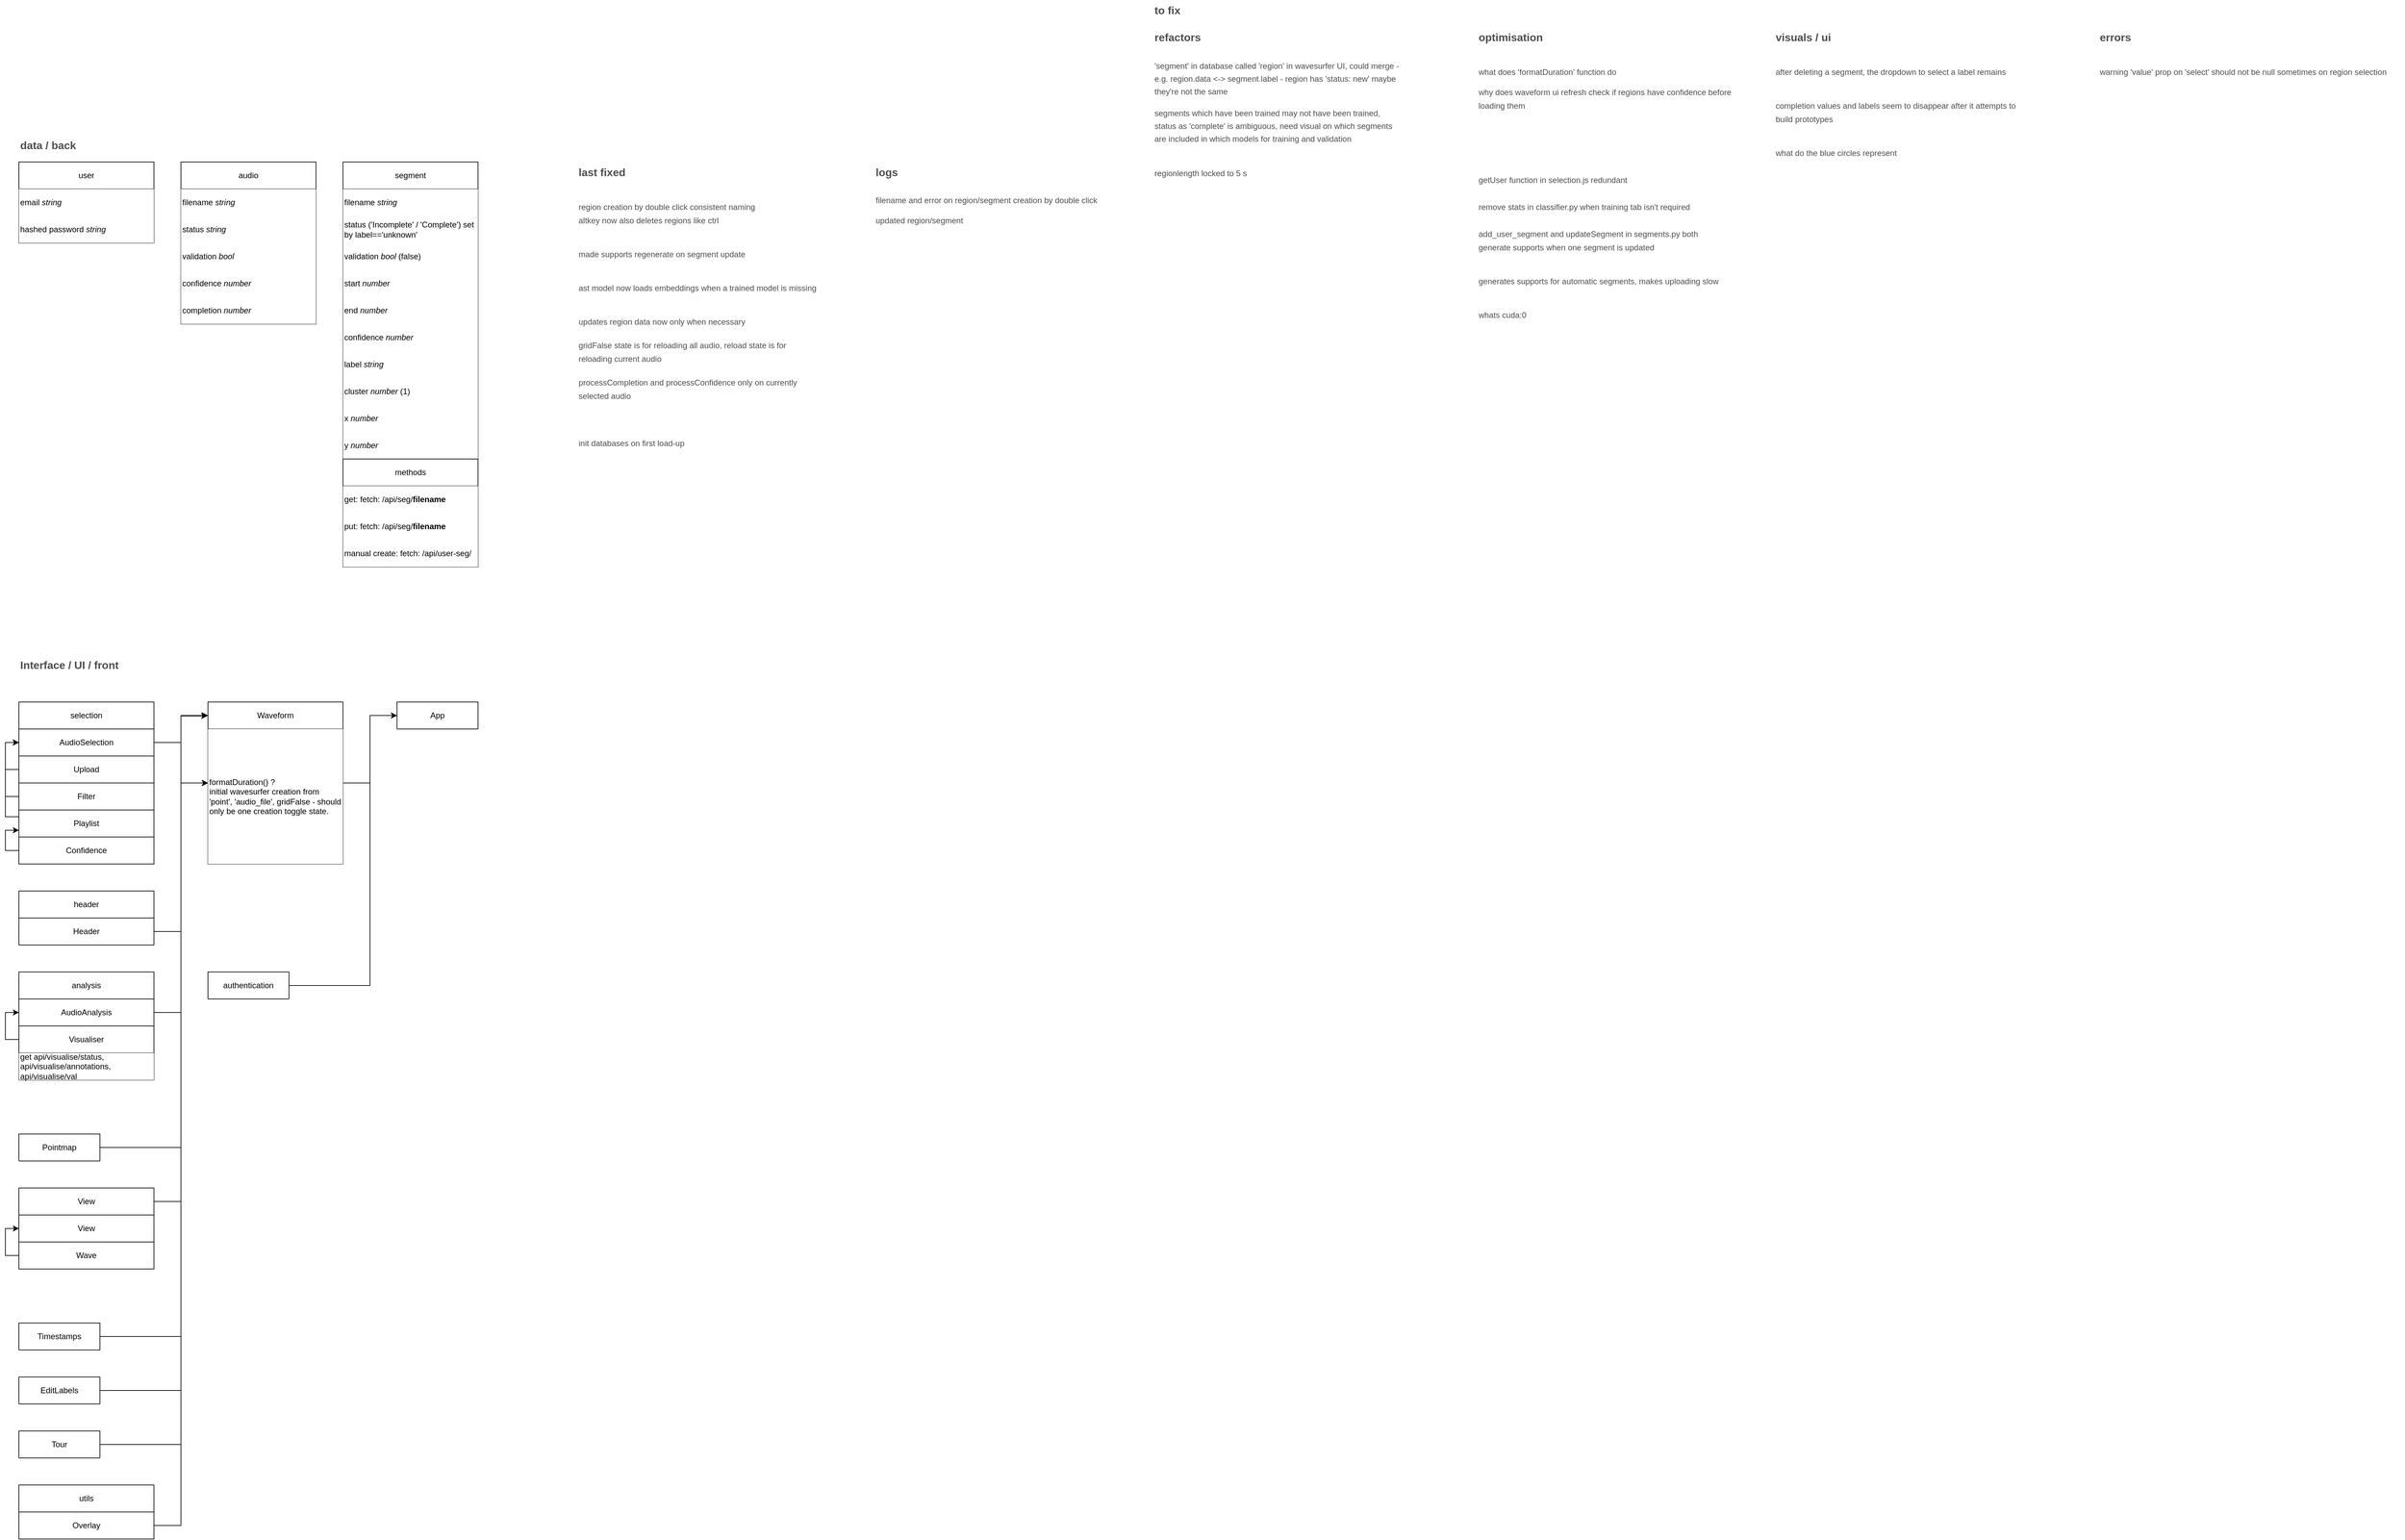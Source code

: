 <mxfile version="21.7.1" type="github">
  <diagram name="Page-1" id="h0mL1t7hVGqQzZSweprh">
    <mxGraphModel dx="2739" dy="1076" grid="1" gridSize="10" guides="1" tooltips="1" connect="1" arrows="1" fold="1" page="1" pageScale="1" pageWidth="827" pageHeight="1169" math="0" shadow="0">
      <root>
        <mxCell id="0" />
        <mxCell id="1" parent="0" />
        <mxCell id="xPHiqMeXsOjvFi-vwVRh-1" value="segment" style="swimlane;fontStyle=0;childLayout=stackLayout;horizontal=1;startSize=40;horizontalStack=0;resizeParent=1;resizeParentMax=0;resizeLast=0;collapsible=1;marginBottom=0;whiteSpace=wrap;html=1;rounded=0;" vertex="1" parent="1">
          <mxGeometry x="480" y="320" width="200" height="600" as="geometry">
            <mxRectangle x="240" y="320" width="120" height="40" as="alternateBounds" />
          </mxGeometry>
        </mxCell>
        <mxCell id="xPHiqMeXsOjvFi-vwVRh-2" value="filename &lt;i&gt;string&lt;/i&gt;" style="text;html=1;strokeColor=none;fillColor=white;align=left;verticalAlign=middle;whiteSpace=wrap;rounded=0;" vertex="1" parent="xPHiqMeXsOjvFi-vwVRh-1">
          <mxGeometry y="40" width="200" height="40" as="geometry" />
        </mxCell>
        <mxCell id="xPHiqMeXsOjvFi-vwVRh-5" value="status (&#39;Incomplete&#39; / &#39;Complete&#39;) set by label==&#39;unknown&#39;" style="text;html=1;strokeColor=none;fillColor=white;align=left;verticalAlign=middle;whiteSpace=wrap;rounded=0;" vertex="1" parent="xPHiqMeXsOjvFi-vwVRh-1">
          <mxGeometry y="80" width="200" height="40" as="geometry" />
        </mxCell>
        <mxCell id="xPHiqMeXsOjvFi-vwVRh-6" value="validation &lt;i&gt;bool&lt;/i&gt; (false)" style="text;html=1;strokeColor=none;fillColor=white;align=left;verticalAlign=middle;whiteSpace=wrap;rounded=0;" vertex="1" parent="xPHiqMeXsOjvFi-vwVRh-1">
          <mxGeometry y="120" width="200" height="40" as="geometry" />
        </mxCell>
        <mxCell id="xPHiqMeXsOjvFi-vwVRh-7" value="start &lt;i&gt;number&lt;/i&gt;" style="text;html=1;strokeColor=none;fillColor=white;align=left;verticalAlign=middle;whiteSpace=wrap;rounded=0;" vertex="1" parent="xPHiqMeXsOjvFi-vwVRh-1">
          <mxGeometry y="160" width="200" height="40" as="geometry" />
        </mxCell>
        <mxCell id="xPHiqMeXsOjvFi-vwVRh-8" value="end &lt;i&gt;number&lt;/i&gt;" style="text;html=1;strokeColor=none;fillColor=white;align=left;verticalAlign=middle;whiteSpace=wrap;rounded=0;" vertex="1" parent="xPHiqMeXsOjvFi-vwVRh-1">
          <mxGeometry y="200" width="200" height="40" as="geometry" />
        </mxCell>
        <mxCell id="xPHiqMeXsOjvFi-vwVRh-9" value="confidence &lt;i&gt;number&lt;/i&gt;" style="text;html=1;strokeColor=none;fillColor=white;align=left;verticalAlign=middle;whiteSpace=wrap;rounded=0;" vertex="1" parent="xPHiqMeXsOjvFi-vwVRh-1">
          <mxGeometry y="240" width="200" height="40" as="geometry" />
        </mxCell>
        <mxCell id="xPHiqMeXsOjvFi-vwVRh-10" value="label &lt;i&gt;string&lt;/i&gt;&amp;nbsp;" style="text;html=1;strokeColor=none;fillColor=white;align=left;verticalAlign=middle;whiteSpace=wrap;rounded=0;" vertex="1" parent="xPHiqMeXsOjvFi-vwVRh-1">
          <mxGeometry y="280" width="200" height="40" as="geometry" />
        </mxCell>
        <mxCell id="xPHiqMeXsOjvFi-vwVRh-11" value="cluster &lt;i&gt;number&lt;/i&gt;&amp;nbsp;(1)" style="text;html=1;strokeColor=none;fillColor=white;align=left;verticalAlign=middle;whiteSpace=wrap;rounded=0;" vertex="1" parent="xPHiqMeXsOjvFi-vwVRh-1">
          <mxGeometry y="320" width="200" height="40" as="geometry" />
        </mxCell>
        <mxCell id="xPHiqMeXsOjvFi-vwVRh-12" value="x &lt;i&gt;number&lt;/i&gt;" style="text;html=1;strokeColor=none;fillColor=white;align=left;verticalAlign=middle;whiteSpace=wrap;rounded=0;" vertex="1" parent="xPHiqMeXsOjvFi-vwVRh-1">
          <mxGeometry y="360" width="200" height="40" as="geometry" />
        </mxCell>
        <mxCell id="xPHiqMeXsOjvFi-vwVRh-13" value="y&amp;nbsp;&lt;i&gt;number&lt;/i&gt;" style="text;html=1;strokeColor=none;fillColor=white;align=left;verticalAlign=middle;whiteSpace=wrap;rounded=0;" vertex="1" parent="xPHiqMeXsOjvFi-vwVRh-1">
          <mxGeometry y="400" width="200" height="40" as="geometry" />
        </mxCell>
        <mxCell id="xPHiqMeXsOjvFi-vwVRh-22" value="methods" style="swimlane;fontStyle=0;childLayout=stackLayout;horizontal=1;startSize=40;horizontalStack=0;resizeParent=1;resizeParentMax=0;resizeLast=0;collapsible=1;marginBottom=0;whiteSpace=wrap;html=1;rounded=0;" vertex="1" parent="xPHiqMeXsOjvFi-vwVRh-1">
          <mxGeometry y="440" width="200" height="160" as="geometry">
            <mxRectangle x="240" y="320" width="120" height="40" as="alternateBounds" />
          </mxGeometry>
        </mxCell>
        <mxCell id="xPHiqMeXsOjvFi-vwVRh-23" value="get: fetch: /api/seg/&lt;b&gt;filename&lt;/b&gt;" style="text;html=1;strokeColor=none;fillColor=white;align=left;verticalAlign=middle;whiteSpace=wrap;rounded=0;" vertex="1" parent="xPHiqMeXsOjvFi-vwVRh-22">
          <mxGeometry y="40" width="200" height="40" as="geometry" />
        </mxCell>
        <mxCell id="xPHiqMeXsOjvFi-vwVRh-59" value="put: fetch: /api/seg/&lt;b&gt;filename&lt;/b&gt;" style="text;html=1;strokeColor=none;fillColor=white;align=left;verticalAlign=middle;whiteSpace=wrap;rounded=0;" vertex="1" parent="xPHiqMeXsOjvFi-vwVRh-22">
          <mxGeometry y="80" width="200" height="40" as="geometry" />
        </mxCell>
        <mxCell id="xPHiqMeXsOjvFi-vwVRh-32" value="manual create:&amp;nbsp;fetch: /api/user-seg/" style="text;html=1;strokeColor=none;fillColor=white;align=left;verticalAlign=middle;whiteSpace=wrap;rounded=0;" vertex="1" parent="xPHiqMeXsOjvFi-vwVRh-22">
          <mxGeometry y="120" width="200" height="40" as="geometry" />
        </mxCell>
        <mxCell id="xPHiqMeXsOjvFi-vwVRh-3" value="user" style="swimlane;fontStyle=0;childLayout=stackLayout;horizontal=1;startSize=40;horizontalStack=0;resizeParent=1;resizeParentMax=0;resizeLast=0;collapsible=1;marginBottom=0;whiteSpace=wrap;html=1;rounded=0;" vertex="1" parent="1">
          <mxGeometry y="320" width="200" height="120" as="geometry">
            <mxRectangle x="240" y="320" width="120" height="40" as="alternateBounds" />
          </mxGeometry>
        </mxCell>
        <mxCell id="xPHiqMeXsOjvFi-vwVRh-4" value="email &lt;i&gt;string&lt;/i&gt;" style="text;html=1;strokeColor=none;fillColor=white;align=left;verticalAlign=middle;whiteSpace=wrap;rounded=0;" vertex="1" parent="xPHiqMeXsOjvFi-vwVRh-3">
          <mxGeometry y="40" width="200" height="40" as="geometry" />
        </mxCell>
        <mxCell id="xPHiqMeXsOjvFi-vwVRh-14" value="hashed password &lt;i&gt;string&lt;/i&gt;" style="text;html=1;strokeColor=none;fillColor=white;align=left;verticalAlign=middle;whiteSpace=wrap;rounded=0;" vertex="1" parent="xPHiqMeXsOjvFi-vwVRh-3">
          <mxGeometry y="80" width="200" height="40" as="geometry" />
        </mxCell>
        <mxCell id="xPHiqMeXsOjvFi-vwVRh-15" value="audio" style="swimlane;fontStyle=0;childLayout=stackLayout;horizontal=1;startSize=40;horizontalStack=0;resizeParent=1;resizeParentMax=0;resizeLast=0;collapsible=1;marginBottom=0;whiteSpace=wrap;html=1;rounded=0;" vertex="1" parent="1">
          <mxGeometry x="240" y="320" width="200" height="240" as="geometry">
            <mxRectangle x="240" y="320" width="120" height="40" as="alternateBounds" />
          </mxGeometry>
        </mxCell>
        <mxCell id="xPHiqMeXsOjvFi-vwVRh-16" value="filename &lt;i&gt;string&lt;/i&gt;" style="text;html=1;strokeColor=none;fillColor=white;align=left;verticalAlign=middle;whiteSpace=wrap;rounded=0;" vertex="1" parent="xPHiqMeXsOjvFi-vwVRh-15">
          <mxGeometry y="40" width="200" height="40" as="geometry" />
        </mxCell>
        <mxCell id="xPHiqMeXsOjvFi-vwVRh-17" value="status&amp;nbsp;&lt;i&gt;string&lt;/i&gt;" style="text;html=1;strokeColor=none;fillColor=white;align=left;verticalAlign=middle;whiteSpace=wrap;rounded=0;" vertex="1" parent="xPHiqMeXsOjvFi-vwVRh-15">
          <mxGeometry y="80" width="200" height="40" as="geometry" />
        </mxCell>
        <mxCell id="xPHiqMeXsOjvFi-vwVRh-18" value="validation&amp;nbsp;&lt;i&gt;bool&lt;/i&gt;" style="text;html=1;strokeColor=none;fillColor=white;align=left;verticalAlign=middle;whiteSpace=wrap;rounded=0;" vertex="1" parent="xPHiqMeXsOjvFi-vwVRh-15">
          <mxGeometry y="120" width="200" height="40" as="geometry" />
        </mxCell>
        <mxCell id="xPHiqMeXsOjvFi-vwVRh-19" value="confidence&amp;nbsp;&lt;i&gt;number&lt;/i&gt;" style="text;html=1;strokeColor=none;fillColor=white;align=left;verticalAlign=middle;whiteSpace=wrap;rounded=0;" vertex="1" parent="xPHiqMeXsOjvFi-vwVRh-15">
          <mxGeometry y="160" width="200" height="40" as="geometry" />
        </mxCell>
        <mxCell id="xPHiqMeXsOjvFi-vwVRh-20" value="completion &lt;i&gt;number&lt;/i&gt;" style="text;html=1;strokeColor=none;fillColor=white;align=left;verticalAlign=middle;whiteSpace=wrap;rounded=0;" vertex="1" parent="xPHiqMeXsOjvFi-vwVRh-15">
          <mxGeometry y="200" width="200" height="40" as="geometry" />
        </mxCell>
        <mxCell id="xPHiqMeXsOjvFi-vwVRh-24" value="&lt;font style=&quot;font-size: 12px; font-weight: normal;&quot;&gt;&#39;segment&#39; in database called &#39;region&#39; in wavesurfer UI, could merge - e.g. region.data &amp;lt;-&amp;gt; segment.label - region has &#39;status: new&#39; maybe they&#39;re not the same&lt;/font&gt;" style="text;html=1;strokeColor=none;fillColor=none;align=left;verticalAlign=middle;whiteSpace=wrap;rounded=0;fontSize=16;fontFamily=Helvetica;fontStyle=1;fontColor=#4D4D4D;" vertex="1" parent="1">
          <mxGeometry x="1680" y="180" width="373" height="30" as="geometry" />
        </mxCell>
        <mxCell id="xPHiqMeXsOjvFi-vwVRh-25" value="to fix" style="text;html=1;strokeColor=none;fillColor=none;align=left;verticalAlign=middle;whiteSpace=wrap;rounded=0;fontSize=16;fontFamily=Helvetica;fontStyle=1;fontColor=#4D4D4D;" vertex="1" parent="1">
          <mxGeometry x="1680.0" y="80" width="200" height="30" as="geometry" />
        </mxCell>
        <mxCell id="xPHiqMeXsOjvFi-vwVRh-26" value="last fixed" style="text;html=1;strokeColor=none;fillColor=none;align=left;verticalAlign=middle;whiteSpace=wrap;rounded=0;fontSize=16;fontFamily=Helvetica;fontStyle=1;fontColor=#4D4D4D;" vertex="1" parent="1">
          <mxGeometry x="827.0" y="320" width="200" height="30" as="geometry" />
        </mxCell>
        <mxCell id="xPHiqMeXsOjvFi-vwVRh-27" value="&lt;font style=&quot;font-size: 12px; font-weight: normal;&quot;&gt;region creation by double click consistent naming&lt;br&gt;altkey now also deletes regions like ctrl&lt;br&gt;&lt;/font&gt;" style="text;html=1;strokeColor=none;fillColor=none;align=left;verticalAlign=middle;whiteSpace=wrap;rounded=0;fontSize=16;fontFamily=Helvetica;fontStyle=1;fontColor=#4D4D4D;" vertex="1" parent="1">
          <mxGeometry x="827" y="360" width="413" height="70" as="geometry" />
        </mxCell>
        <mxCell id="xPHiqMeXsOjvFi-vwVRh-28" value="&lt;font style=&quot;font-size: 12px; font-weight: normal;&quot;&gt;filename and error on region/segment creation by double click&lt;/font&gt;" style="text;html=1;strokeColor=none;fillColor=none;align=left;verticalAlign=middle;whiteSpace=wrap;rounded=0;fontSize=16;fontFamily=Helvetica;fontStyle=1;fontColor=#4D4D4D;" vertex="1" parent="1">
          <mxGeometry x="1267" y="360" width="373" height="30" as="geometry" />
        </mxCell>
        <mxCell id="xPHiqMeXsOjvFi-vwVRh-29" value="logs" style="text;html=1;strokeColor=none;fillColor=none;align=left;verticalAlign=middle;whiteSpace=wrap;rounded=0;fontSize=16;fontFamily=Helvetica;fontStyle=1;fontColor=#4D4D4D;" vertex="1" parent="1">
          <mxGeometry x="1267.0" y="320" width="200" height="30" as="geometry" />
        </mxCell>
        <mxCell id="xPHiqMeXsOjvFi-vwVRh-33" value="&lt;font style=&quot;font-weight: normal; font-size: 12px;&quot;&gt;what does &#39;formatDuration&#39; function do&lt;/font&gt;" style="text;html=1;strokeColor=none;fillColor=none;align=left;verticalAlign=middle;whiteSpace=wrap;rounded=0;fontSize=16;fontFamily=Helvetica;fontStyle=1;fontColor=#4D4D4D;" vertex="1" parent="1">
          <mxGeometry x="2160" y="170" width="373" height="30" as="geometry" />
        </mxCell>
        <mxCell id="xPHiqMeXsOjvFi-vwVRh-34" value="&lt;font style=&quot;font-size: 12px; font-weight: normal;&quot;&gt;warning &#39;value&#39; prop on &#39;select&#39; should not be null sometimes on region selection&lt;/font&gt;" style="text;html=1;strokeColor=none;fillColor=none;align=left;verticalAlign=middle;whiteSpace=wrap;rounded=0;fontSize=16;fontFamily=Helvetica;fontStyle=1;fontColor=#4D4D4D;" vertex="1" parent="1">
          <mxGeometry x="3080" y="170" width="453" height="30" as="geometry" />
        </mxCell>
        <mxCell id="xPHiqMeXsOjvFi-vwVRh-36" value="&lt;font style=&quot;font-size: 12px; font-weight: normal;&quot;&gt;why does waveform ui refresh check if regions have confidence before loading them&lt;/font&gt;" style="text;html=1;strokeColor=none;fillColor=none;align=left;verticalAlign=middle;whiteSpace=wrap;rounded=0;fontSize=16;fontFamily=Helvetica;fontStyle=1;fontColor=#4D4D4D;" vertex="1" parent="1">
          <mxGeometry x="2160" y="210" width="413" height="30" as="geometry" />
        </mxCell>
        <mxCell id="xPHiqMeXsOjvFi-vwVRh-38" value="&lt;span style=&quot;font-weight: normal;&quot;&gt;&lt;font style=&quot;font-size: 12px;&quot;&gt;updates region data now only when necessary&lt;/font&gt;&lt;/span&gt;" style="text;html=1;strokeColor=none;fillColor=none;align=left;verticalAlign=middle;whiteSpace=wrap;rounded=0;fontSize=16;fontFamily=Helvetica;fontStyle=1;fontColor=#4D4D4D;" vertex="1" parent="1">
          <mxGeometry x="827" y="540" width="413" height="30" as="geometry" />
        </mxCell>
        <mxCell id="xPHiqMeXsOjvFi-vwVRh-39" value="&lt;span style=&quot;font-weight: normal;&quot;&gt;&lt;font style=&quot;font-size: 12px;&quot;&gt;gridFalse state is for reloading all audio, reload state is for reloading current audio&lt;/font&gt;&lt;/span&gt;" style="text;html=1;strokeColor=none;fillColor=none;align=left;verticalAlign=middle;whiteSpace=wrap;rounded=0;fontSize=16;fontFamily=Helvetica;fontStyle=1;fontColor=#4D4D4D;" vertex="1" parent="1">
          <mxGeometry x="827" y="585" width="353" height="30" as="geometry" />
        </mxCell>
        <mxCell id="xPHiqMeXsOjvFi-vwVRh-41" value="&lt;span style=&quot;font-weight: normal;&quot;&gt;&lt;font style=&quot;font-size: 12px;&quot;&gt;after deleting a segment, the dropdown to select a label remains&lt;/font&gt;&lt;/span&gt;" style="text;html=1;strokeColor=none;fillColor=none;align=left;verticalAlign=middle;whiteSpace=wrap;rounded=0;fontSize=16;fontFamily=Helvetica;fontStyle=1;fontColor=#4D4D4D;" vertex="1" parent="1">
          <mxGeometry x="2600" y="170" width="413" height="30" as="geometry" />
        </mxCell>
        <mxCell id="xPHiqMeXsOjvFi-vwVRh-42" value="&lt;font style=&quot;font-size: 12px; font-weight: normal;&quot;&gt;updated region/segment&lt;/font&gt;" style="text;html=1;strokeColor=none;fillColor=none;align=left;verticalAlign=middle;whiteSpace=wrap;rounded=0;fontSize=16;fontFamily=Helvetica;fontStyle=1;fontColor=#4D4D4D;" vertex="1" parent="1">
          <mxGeometry x="1267" y="390" width="200" height="30" as="geometry" />
        </mxCell>
        <mxCell id="xPHiqMeXsOjvFi-vwVRh-43" value="refactors" style="text;html=1;strokeColor=none;fillColor=none;align=left;verticalAlign=middle;whiteSpace=wrap;rounded=0;fontSize=16;fontFamily=Helvetica;fontStyle=1;fontColor=#4D4D4D;" vertex="1" parent="1">
          <mxGeometry x="1680" y="120" width="200" height="30" as="geometry" />
        </mxCell>
        <mxCell id="xPHiqMeXsOjvFi-vwVRh-44" value="optimisation" style="text;html=1;strokeColor=none;fillColor=none;align=left;verticalAlign=middle;whiteSpace=wrap;rounded=0;fontSize=16;fontFamily=Helvetica;fontStyle=1;fontColor=#4D4D4D;" vertex="1" parent="1">
          <mxGeometry x="2160" y="120" width="200" height="30" as="geometry" />
        </mxCell>
        <mxCell id="xPHiqMeXsOjvFi-vwVRh-45" value="visuals / ui" style="text;html=1;strokeColor=none;fillColor=none;align=left;verticalAlign=middle;whiteSpace=wrap;rounded=0;fontSize=16;fontFamily=Helvetica;fontStyle=1;fontColor=#4D4D4D;" vertex="1" parent="1">
          <mxGeometry x="2600" y="120" width="200" height="30" as="geometry" />
        </mxCell>
        <mxCell id="xPHiqMeXsOjvFi-vwVRh-47" value="errors" style="text;html=1;strokeColor=none;fillColor=none;align=left;verticalAlign=middle;whiteSpace=wrap;rounded=0;fontSize=16;fontFamily=Helvetica;fontStyle=1;fontColor=#4D4D4D;" vertex="1" parent="1">
          <mxGeometry x="3080" y="120" width="200" height="30" as="geometry" />
        </mxCell>
        <mxCell id="xPHiqMeXsOjvFi-vwVRh-49" value="&lt;font style=&quot;font-size: 12px; font-weight: normal;&quot;&gt;completion values and labels seem to disappear after it attempts to build prototypes&lt;/font&gt;" style="text;html=1;strokeColor=none;fillColor=none;align=left;verticalAlign=middle;whiteSpace=wrap;rounded=0;fontSize=16;fontFamily=Helvetica;fontStyle=1;fontColor=#4D4D4D;" vertex="1" parent="1">
          <mxGeometry x="2600" y="190" width="360" height="110" as="geometry" />
        </mxCell>
        <mxCell id="xPHiqMeXsOjvFi-vwVRh-50" value="&lt;font style=&quot;font-size: 12px; font-weight: normal;&quot;&gt;getUser function in selection.js redundant&lt;/font&gt;" style="text;html=1;strokeColor=none;fillColor=none;align=left;verticalAlign=middle;whiteSpace=wrap;rounded=0;fontSize=16;fontFamily=Helvetica;fontStyle=1;fontColor=#4D4D4D;" vertex="1" parent="1">
          <mxGeometry x="2160" y="330" width="360" height="30" as="geometry" />
        </mxCell>
        <mxCell id="xPHiqMeXsOjvFi-vwVRh-51" value="&lt;span style=&quot;font-size: 12px; font-weight: 400;&quot;&gt;remove stats in classifier.py when training tab isn&#39;t required&lt;/span&gt;" style="text;html=1;strokeColor=none;fillColor=none;align=left;verticalAlign=middle;whiteSpace=wrap;rounded=0;fontSize=16;fontFamily=Helvetica;fontStyle=1;fontColor=#4D4D4D;" vertex="1" parent="1">
          <mxGeometry x="2160" y="370" width="360" height="30" as="geometry" />
        </mxCell>
        <mxCell id="xPHiqMeXsOjvFi-vwVRh-53" value="&lt;font style=&quot;font-size: 12px; font-weight: normal;&quot;&gt;made supports regenerate on segment update&lt;/font&gt;" style="text;html=1;strokeColor=none;fillColor=none;align=left;verticalAlign=middle;whiteSpace=wrap;rounded=0;fontSize=16;fontFamily=Helvetica;fontStyle=1;fontColor=#4D4D4D;" vertex="1" parent="1">
          <mxGeometry x="827" y="440" width="360" height="30" as="geometry" />
        </mxCell>
        <mxCell id="xPHiqMeXsOjvFi-vwVRh-54" value="&lt;font style=&quot;font-size: 12px; font-weight: normal;&quot;&gt;add_user_segment and updateSegment in segments.py both generate supports when one segment is updated&lt;/font&gt;" style="text;html=1;strokeColor=none;fillColor=none;align=left;verticalAlign=middle;whiteSpace=wrap;rounded=0;fontSize=16;fontFamily=Helvetica;fontStyle=1;fontColor=#4D4D4D;" vertex="1" parent="1">
          <mxGeometry x="2160" y="420" width="360" height="30" as="geometry" />
        </mxCell>
        <mxCell id="xPHiqMeXsOjvFi-vwVRh-55" value="&lt;font style=&quot;font-size: 12px; font-weight: normal;&quot;&gt;ast model now loads embeddings when a trained model is missing&lt;/font&gt;" style="text;html=1;strokeColor=none;fillColor=none;align=left;verticalAlign=middle;whiteSpace=wrap;rounded=0;fontSize=16;fontFamily=Helvetica;fontStyle=1;fontColor=#4D4D4D;" vertex="1" parent="1">
          <mxGeometry x="827" y="490" width="360" height="30" as="geometry" />
        </mxCell>
        <mxCell id="xPHiqMeXsOjvFi-vwVRh-56" value="&lt;font style=&quot;font-size: 12px; font-weight: normal;&quot;&gt;what do the blue circles represent&lt;/font&gt;" style="text;html=1;strokeColor=none;fillColor=none;align=left;verticalAlign=middle;whiteSpace=wrap;rounded=0;fontSize=16;fontFamily=Helvetica;fontStyle=1;fontColor=#4D4D4D;" vertex="1" parent="1">
          <mxGeometry x="2600" y="290" width="360" height="30" as="geometry" />
        </mxCell>
        <mxCell id="xPHiqMeXsOjvFi-vwVRh-57" value="&lt;font style=&quot;font-size: 12px; font-weight: normal;&quot;&gt;segments which have been trained may not have been trained, status as &#39;complete&#39; is ambiguous, need visual on which segments are included in which models for training and validation&lt;/font&gt;" style="text;html=1;strokeColor=none;fillColor=none;align=left;verticalAlign=middle;whiteSpace=wrap;rounded=0;fontSize=16;fontFamily=Helvetica;fontStyle=1;fontColor=#4D4D4D;" vertex="1" parent="1">
          <mxGeometry x="1680" y="250" width="360" height="30" as="geometry" />
        </mxCell>
        <mxCell id="xPHiqMeXsOjvFi-vwVRh-58" value="&lt;font style=&quot;font-size: 12px; font-weight: normal;&quot;&gt;generates supports for automatic segments, makes uploading slow&lt;/font&gt;" style="text;html=1;strokeColor=none;fillColor=none;align=left;verticalAlign=middle;whiteSpace=wrap;rounded=0;fontSize=16;fontFamily=Helvetica;fontStyle=1;fontColor=#4D4D4D;" vertex="1" parent="1">
          <mxGeometry x="2160" y="480" width="360" height="30" as="geometry" />
        </mxCell>
        <mxCell id="xPHiqMeXsOjvFi-vwVRh-60" value="Interface / UI / front" style="text;html=1;strokeColor=none;fillColor=none;align=left;verticalAlign=middle;whiteSpace=wrap;rounded=0;fontSize=16;fontFamily=Helvetica;fontStyle=1;fontColor=#4D4D4D;" vertex="1" parent="1">
          <mxGeometry x="-2.274e-13" y="1050" width="200" height="30" as="geometry" />
        </mxCell>
        <mxCell id="xPHiqMeXsOjvFi-vwVRh-61" value="data / back" style="text;html=1;strokeColor=none;fillColor=none;align=left;verticalAlign=middle;whiteSpace=wrap;rounded=0;fontSize=16;fontFamily=Helvetica;fontStyle=1;fontColor=#4D4D4D;" vertex="1" parent="1">
          <mxGeometry x="-2.274e-13" y="280" width="200" height="30" as="geometry" />
        </mxCell>
        <mxCell id="xPHiqMeXsOjvFi-vwVRh-128" style="edgeStyle=orthogonalEdgeStyle;rounded=0;orthogonalLoop=1;jettySize=auto;html=1;entryX=0;entryY=0.5;entryDx=0;entryDy=0;" edge="1" parent="1" source="xPHiqMeXsOjvFi-vwVRh-68" target="xPHiqMeXsOjvFi-vwVRh-126">
          <mxGeometry relative="1" as="geometry" />
        </mxCell>
        <mxCell id="xPHiqMeXsOjvFi-vwVRh-68" value="Waveform" style="swimlane;fontStyle=0;childLayout=stackLayout;horizontal=1;startSize=40;horizontalStack=0;resizeParent=1;resizeParentMax=0;resizeLast=0;collapsible=1;marginBottom=0;whiteSpace=wrap;html=1;rounded=0;" vertex="1" parent="1">
          <mxGeometry x="280" y="1120" width="200" height="240" as="geometry">
            <mxRectangle x="280" y="1120" width="120" height="40" as="alternateBounds" />
          </mxGeometry>
        </mxCell>
        <mxCell id="xPHiqMeXsOjvFi-vwVRh-69" value="formatDuration() ?&lt;br&gt;initial wavesurfer creation from &#39;point&#39;, &#39;audio_file&#39;, gridFalse - should only be one creation toggle state.&lt;br&gt;" style="text;html=1;strokeColor=none;fillColor=white;align=left;verticalAlign=middle;whiteSpace=wrap;rounded=0;" vertex="1" parent="xPHiqMeXsOjvFi-vwVRh-68">
          <mxGeometry y="40" width="200" height="200" as="geometry" />
        </mxCell>
        <mxCell id="xPHiqMeXsOjvFi-vwVRh-111" style="edgeStyle=orthogonalEdgeStyle;rounded=0;orthogonalLoop=1;jettySize=auto;html=1;entryX=-0.005;entryY=0.086;entryDx=0;entryDy=0;entryPerimeter=0;" edge="1" parent="1" source="xPHiqMeXsOjvFi-vwVRh-78" target="xPHiqMeXsOjvFi-vwVRh-68">
          <mxGeometry relative="1" as="geometry">
            <Array as="points">
              <mxPoint x="240" y="1860" />
              <mxPoint x="240" y="1141" />
            </Array>
          </mxGeometry>
        </mxCell>
        <mxCell id="xPHiqMeXsOjvFi-vwVRh-78" value="View" style="swimlane;fontStyle=0;childLayout=stackLayout;horizontal=1;startSize=40;horizontalStack=0;resizeParent=1;resizeParentMax=0;resizeLast=0;collapsible=1;marginBottom=0;whiteSpace=wrap;html=1;rounded=0;" vertex="1" parent="1">
          <mxGeometry y="1840" width="200" height="120" as="geometry">
            <mxRectangle y="1840" width="120" height="40" as="alternateBounds" />
          </mxGeometry>
        </mxCell>
        <mxCell id="xPHiqMeXsOjvFi-vwVRh-132" value="View" style="swimlane;fontStyle=0;childLayout=stackLayout;horizontal=1;startSize=40;horizontalStack=0;resizeParent=1;resizeParentMax=0;resizeLast=0;collapsible=1;marginBottom=0;whiteSpace=wrap;html=1;rounded=0;" vertex="1" collapsed="1" parent="xPHiqMeXsOjvFi-vwVRh-78">
          <mxGeometry y="40" width="200" height="40" as="geometry">
            <mxRectangle y="40" width="200" height="80" as="alternateBounds" />
          </mxGeometry>
        </mxCell>
        <mxCell id="xPHiqMeXsOjvFi-vwVRh-133" value="description" style="text;html=1;strokeColor=none;fillColor=white;align=left;verticalAlign=middle;whiteSpace=wrap;rounded=0;" vertex="1" parent="xPHiqMeXsOjvFi-vwVRh-132">
          <mxGeometry y="40" width="200" height="40" as="geometry" />
        </mxCell>
        <mxCell id="xPHiqMeXsOjvFi-vwVRh-134" style="edgeStyle=orthogonalEdgeStyle;rounded=0;orthogonalLoop=1;jettySize=auto;html=1;entryX=0;entryY=0.5;entryDx=0;entryDy=0;" edge="1" parent="xPHiqMeXsOjvFi-vwVRh-78" source="xPHiqMeXsOjvFi-vwVRh-130" target="xPHiqMeXsOjvFi-vwVRh-132">
          <mxGeometry relative="1" as="geometry">
            <Array as="points">
              <mxPoint x="-20" y="100" />
              <mxPoint x="-20" y="60" />
            </Array>
          </mxGeometry>
        </mxCell>
        <mxCell id="xPHiqMeXsOjvFi-vwVRh-130" value="Wave" style="swimlane;fontStyle=0;childLayout=stackLayout;horizontal=1;startSize=40;horizontalStack=0;resizeParent=1;resizeParentMax=0;resizeLast=0;collapsible=1;marginBottom=0;whiteSpace=wrap;html=1;rounded=0;" vertex="1" collapsed="1" parent="xPHiqMeXsOjvFi-vwVRh-78">
          <mxGeometry y="80" width="200" height="40" as="geometry">
            <mxRectangle y="80" width="200" height="80" as="alternateBounds" />
          </mxGeometry>
        </mxCell>
        <mxCell id="xPHiqMeXsOjvFi-vwVRh-131" value="description" style="text;html=1;strokeColor=none;fillColor=white;align=left;verticalAlign=middle;whiteSpace=wrap;rounded=0;" vertex="1" parent="xPHiqMeXsOjvFi-vwVRh-130">
          <mxGeometry y="40" width="200" height="40" as="geometry" />
        </mxCell>
        <mxCell id="xPHiqMeXsOjvFi-vwVRh-80" value="analysis" style="swimlane;fontStyle=0;childLayout=stackLayout;horizontal=1;startSize=40;horizontalStack=0;resizeParent=1;resizeParentMax=0;resizeLast=0;collapsible=1;marginBottom=0;whiteSpace=wrap;html=1;rounded=0;" vertex="1" parent="1">
          <mxGeometry y="1520" width="200" height="160" as="geometry">
            <mxRectangle y="1520" width="120" height="40" as="alternateBounds" />
          </mxGeometry>
        </mxCell>
        <mxCell id="xPHiqMeXsOjvFi-vwVRh-83" value="AudioAnalysis" style="swimlane;fontStyle=0;childLayout=stackLayout;horizontal=1;startSize=40;horizontalStack=0;resizeParent=1;resizeParentMax=0;resizeLast=0;collapsible=1;marginBottom=0;whiteSpace=wrap;html=1;rounded=0;" vertex="1" collapsed="1" parent="xPHiqMeXsOjvFi-vwVRh-80">
          <mxGeometry y="40" width="200" height="40" as="geometry">
            <mxRectangle y="40" width="200" height="80" as="alternateBounds" />
          </mxGeometry>
        </mxCell>
        <mxCell id="xPHiqMeXsOjvFi-vwVRh-84" value="redundant" style="text;html=1;strokeColor=none;fillColor=white;align=left;verticalAlign=middle;whiteSpace=wrap;rounded=0;" vertex="1" parent="xPHiqMeXsOjvFi-vwVRh-83">
          <mxGeometry y="40" width="200" height="40" as="geometry" />
        </mxCell>
        <mxCell id="xPHiqMeXsOjvFi-vwVRh-140" style="edgeStyle=orthogonalEdgeStyle;rounded=0;orthogonalLoop=1;jettySize=auto;html=1;entryX=0;entryY=0.5;entryDx=0;entryDy=0;" edge="1" parent="xPHiqMeXsOjvFi-vwVRh-80" source="xPHiqMeXsOjvFi-vwVRh-85" target="xPHiqMeXsOjvFi-vwVRh-83">
          <mxGeometry relative="1" as="geometry">
            <Array as="points">
              <mxPoint x="-20" y="100" />
              <mxPoint x="-20" y="60" />
            </Array>
          </mxGeometry>
        </mxCell>
        <mxCell id="xPHiqMeXsOjvFi-vwVRh-85" value="Visualiser" style="swimlane;fontStyle=0;childLayout=stackLayout;horizontal=1;startSize=40;horizontalStack=0;resizeParent=1;resizeParentMax=0;resizeLast=0;collapsible=1;marginBottom=0;whiteSpace=wrap;html=1;rounded=0;" vertex="1" parent="xPHiqMeXsOjvFi-vwVRh-80">
          <mxGeometry y="80" width="200" height="80" as="geometry">
            <mxRectangle y="80" width="200" height="40" as="alternateBounds" />
          </mxGeometry>
        </mxCell>
        <mxCell id="xPHiqMeXsOjvFi-vwVRh-86" value="get api/visualise/status, api/visualise/annotations, api/visualise/val" style="text;html=1;strokeColor=none;fillColor=white;align=left;verticalAlign=middle;whiteSpace=wrap;rounded=0;" vertex="1" parent="xPHiqMeXsOjvFi-vwVRh-85">
          <mxGeometry y="40" width="200" height="40" as="geometry" />
        </mxCell>
        <mxCell id="xPHiqMeXsOjvFi-vwVRh-87" value="authentication" style="swimlane;fontStyle=0;childLayout=stackLayout;horizontal=1;startSize=40;horizontalStack=0;resizeParent=1;resizeParentMax=0;resizeLast=0;collapsible=1;marginBottom=0;whiteSpace=wrap;html=1;rounded=0;" vertex="1" collapsed="1" parent="1">
          <mxGeometry x="280" y="1520" width="120" height="40" as="geometry">
            <mxRectangle x="280" y="1200" width="200" height="80" as="alternateBounds" />
          </mxGeometry>
        </mxCell>
        <mxCell id="xPHiqMeXsOjvFi-vwVRh-88" value="Register" style="text;html=1;strokeColor=none;fillColor=white;align=left;verticalAlign=middle;whiteSpace=wrap;rounded=0;" vertex="1" parent="xPHiqMeXsOjvFi-vwVRh-87">
          <mxGeometry y="40" width="200" height="40" as="geometry" />
        </mxCell>
        <mxCell id="xPHiqMeXsOjvFi-vwVRh-89" value="header" style="swimlane;fontStyle=0;childLayout=stackLayout;horizontal=1;startSize=40;horizontalStack=0;resizeParent=1;resizeParentMax=0;resizeLast=0;collapsible=1;marginBottom=0;whiteSpace=wrap;html=1;rounded=0;" vertex="1" parent="1">
          <mxGeometry y="1400" width="200" height="80" as="geometry">
            <mxRectangle y="1400" width="120" height="40" as="alternateBounds" />
          </mxGeometry>
        </mxCell>
        <mxCell id="xPHiqMeXsOjvFi-vwVRh-104" value="Header" style="swimlane;fontStyle=0;childLayout=stackLayout;horizontal=1;startSize=40;horizontalStack=0;resizeParent=1;resizeParentMax=0;resizeLast=0;collapsible=1;marginBottom=0;whiteSpace=wrap;html=1;rounded=0;" vertex="1" collapsed="1" parent="xPHiqMeXsOjvFi-vwVRh-89">
          <mxGeometry y="40" width="200" height="40" as="geometry">
            <mxRectangle y="40" width="200" height="80" as="alternateBounds" />
          </mxGeometry>
        </mxCell>
        <mxCell id="xPHiqMeXsOjvFi-vwVRh-105" value="description" style="text;html=1;strokeColor=none;fillColor=white;align=left;verticalAlign=middle;whiteSpace=wrap;rounded=0;" vertex="1" parent="xPHiqMeXsOjvFi-vwVRh-104">
          <mxGeometry y="40" width="200" height="40" as="geometry" />
        </mxCell>
        <mxCell id="xPHiqMeXsOjvFi-vwVRh-91" value="selection" style="swimlane;fontStyle=0;childLayout=stackLayout;horizontal=1;startSize=40;horizontalStack=0;resizeParent=1;resizeParentMax=0;resizeLast=0;collapsible=1;marginBottom=0;whiteSpace=wrap;html=1;rounded=0;" vertex="1" parent="1">
          <mxGeometry y="1120" width="200" height="240" as="geometry">
            <mxRectangle y="1120" width="120" height="40" as="alternateBounds" />
          </mxGeometry>
        </mxCell>
        <mxCell id="xPHiqMeXsOjvFi-vwVRh-66" value="AudioSelection" style="swimlane;fontStyle=0;childLayout=stackLayout;horizontal=1;startSize=40;horizontalStack=0;resizeParent=1;resizeParentMax=0;resizeLast=0;collapsible=1;marginBottom=0;whiteSpace=wrap;html=1;rounded=0;" vertex="1" collapsed="1" parent="xPHiqMeXsOjvFi-vwVRh-91">
          <mxGeometry y="40" width="200" height="40" as="geometry">
            <mxRectangle y="40" width="200" height="80" as="alternateBounds" />
          </mxGeometry>
        </mxCell>
        <mxCell id="xPHiqMeXsOjvFi-vwVRh-67" value="description" style="text;html=1;strokeColor=none;fillColor=white;align=left;verticalAlign=middle;whiteSpace=wrap;rounded=0;" vertex="1" parent="xPHiqMeXsOjvFi-vwVRh-66">
          <mxGeometry y="40" width="200" height="40" as="geometry" />
        </mxCell>
        <mxCell id="xPHiqMeXsOjvFi-vwVRh-98" style="edgeStyle=orthogonalEdgeStyle;rounded=0;orthogonalLoop=1;jettySize=auto;html=1;entryX=0;entryY=0.5;entryDx=0;entryDy=0;" edge="1" parent="xPHiqMeXsOjvFi-vwVRh-91" source="xPHiqMeXsOjvFi-vwVRh-64" target="xPHiqMeXsOjvFi-vwVRh-66">
          <mxGeometry relative="1" as="geometry">
            <Array as="points">
              <mxPoint x="-20" y="170" />
              <mxPoint x="-20" y="60" />
            </Array>
          </mxGeometry>
        </mxCell>
        <mxCell id="xPHiqMeXsOjvFi-vwVRh-102" style="edgeStyle=orthogonalEdgeStyle;rounded=0;orthogonalLoop=1;jettySize=auto;html=1;entryX=0;entryY=0.5;entryDx=0;entryDy=0;" edge="1" parent="xPHiqMeXsOjvFi-vwVRh-91" source="xPHiqMeXsOjvFi-vwVRh-70" target="xPHiqMeXsOjvFi-vwVRh-66">
          <mxGeometry relative="1" as="geometry">
            <Array as="points">
              <mxPoint x="-20" y="100" />
              <mxPoint x="-20" y="60" />
            </Array>
          </mxGeometry>
        </mxCell>
        <mxCell id="xPHiqMeXsOjvFi-vwVRh-70" value="Upload" style="swimlane;fontStyle=0;childLayout=stackLayout;horizontal=1;startSize=40;horizontalStack=0;resizeParent=1;resizeParentMax=0;resizeLast=0;collapsible=1;marginBottom=0;whiteSpace=wrap;html=1;rounded=0;" vertex="1" collapsed="1" parent="xPHiqMeXsOjvFi-vwVRh-91">
          <mxGeometry y="80" width="200" height="40" as="geometry">
            <mxRectangle y="80" width="200" height="80" as="alternateBounds" />
          </mxGeometry>
        </mxCell>
        <mxCell id="xPHiqMeXsOjvFi-vwVRh-71" value="description" style="text;html=1;strokeColor=none;fillColor=white;align=left;verticalAlign=middle;whiteSpace=wrap;rounded=0;" vertex="1" parent="xPHiqMeXsOjvFi-vwVRh-70">
          <mxGeometry y="40" width="200" height="40" as="geometry" />
        </mxCell>
        <mxCell id="xPHiqMeXsOjvFi-vwVRh-99" style="edgeStyle=orthogonalEdgeStyle;rounded=0;orthogonalLoop=1;jettySize=auto;html=1;entryX=0;entryY=0.5;entryDx=0;entryDy=0;" edge="1" parent="xPHiqMeXsOjvFi-vwVRh-91" source="xPHiqMeXsOjvFi-vwVRh-72" target="xPHiqMeXsOjvFi-vwVRh-66">
          <mxGeometry relative="1" as="geometry">
            <Array as="points">
              <mxPoint x="-20" y="140" />
              <mxPoint x="-20" y="60" />
            </Array>
          </mxGeometry>
        </mxCell>
        <mxCell id="xPHiqMeXsOjvFi-vwVRh-72" value="Filter" style="swimlane;fontStyle=0;childLayout=stackLayout;horizontal=1;startSize=40;horizontalStack=0;resizeParent=1;resizeParentMax=0;resizeLast=0;collapsible=1;marginBottom=0;whiteSpace=wrap;html=1;rounded=0;" vertex="1" collapsed="1" parent="xPHiqMeXsOjvFi-vwVRh-91">
          <mxGeometry y="120" width="200" height="40" as="geometry">
            <mxRectangle y="120" width="200" height="80" as="alternateBounds" />
          </mxGeometry>
        </mxCell>
        <mxCell id="xPHiqMeXsOjvFi-vwVRh-73" value="description" style="text;html=1;strokeColor=none;fillColor=white;align=left;verticalAlign=middle;whiteSpace=wrap;rounded=0;" vertex="1" parent="xPHiqMeXsOjvFi-vwVRh-72">
          <mxGeometry y="40" width="200" height="40" as="geometry" />
        </mxCell>
        <mxCell id="xPHiqMeXsOjvFi-vwVRh-64" value="Playlist" style="swimlane;fontStyle=0;childLayout=stackLayout;horizontal=1;startSize=40;horizontalStack=0;resizeParent=1;resizeParentMax=0;resizeLast=0;collapsible=1;marginBottom=0;whiteSpace=wrap;html=1;rounded=0;" vertex="1" collapsed="1" parent="xPHiqMeXsOjvFi-vwVRh-91">
          <mxGeometry y="160" width="200" height="40" as="geometry">
            <mxRectangle y="160" width="200" height="80" as="alternateBounds" />
          </mxGeometry>
        </mxCell>
        <mxCell id="xPHiqMeXsOjvFi-vwVRh-65" value="description" style="text;html=1;strokeColor=none;fillColor=white;align=left;verticalAlign=middle;whiteSpace=wrap;rounded=0;" vertex="1" parent="xPHiqMeXsOjvFi-vwVRh-64">
          <mxGeometry y="40" width="200" height="40" as="geometry" />
        </mxCell>
        <mxCell id="xPHiqMeXsOjvFi-vwVRh-100" style="edgeStyle=orthogonalEdgeStyle;rounded=0;orthogonalLoop=1;jettySize=auto;html=1;" edge="1" parent="xPHiqMeXsOjvFi-vwVRh-91" source="xPHiqMeXsOjvFi-vwVRh-62">
          <mxGeometry relative="1" as="geometry">
            <mxPoint y="190" as="targetPoint" />
            <Array as="points">
              <mxPoint x="-20" y="220" />
              <mxPoint x="-20" y="190" />
              <mxPoint y="190" />
            </Array>
          </mxGeometry>
        </mxCell>
        <mxCell id="xPHiqMeXsOjvFi-vwVRh-62" value="Confidence" style="swimlane;fontStyle=0;childLayout=stackLayout;horizontal=1;startSize=40;horizontalStack=0;resizeParent=1;resizeParentMax=0;resizeLast=0;collapsible=1;marginBottom=0;whiteSpace=wrap;html=1;rounded=0;" vertex="1" collapsed="1" parent="xPHiqMeXsOjvFi-vwVRh-91">
          <mxGeometry y="200" width="200" height="40" as="geometry">
            <mxRectangle y="200" width="200" height="80" as="alternateBounds" />
          </mxGeometry>
        </mxCell>
        <mxCell id="xPHiqMeXsOjvFi-vwVRh-63" value="two rings for communicating file data: confidence, completion - labels?" style="text;html=1;strokeColor=none;fillColor=white;align=left;verticalAlign=middle;whiteSpace=wrap;rounded=0;" vertex="1" parent="xPHiqMeXsOjvFi-vwVRh-62">
          <mxGeometry y="40" width="200" height="40" as="geometry" />
        </mxCell>
        <mxCell id="xPHiqMeXsOjvFi-vwVRh-103" style="edgeStyle=orthogonalEdgeStyle;rounded=0;orthogonalLoop=1;jettySize=auto;html=1;entryX=0;entryY=0.5;entryDx=0;entryDy=0;" edge="1" parent="1" source="xPHiqMeXsOjvFi-vwVRh-66" target="xPHiqMeXsOjvFi-vwVRh-68">
          <mxGeometry relative="1" as="geometry" />
        </mxCell>
        <mxCell id="xPHiqMeXsOjvFi-vwVRh-106" style="edgeStyle=orthogonalEdgeStyle;rounded=0;orthogonalLoop=1;jettySize=auto;html=1;entryX=0;entryY=0.5;entryDx=0;entryDy=0;" edge="1" parent="1" source="xPHiqMeXsOjvFi-vwVRh-104" target="xPHiqMeXsOjvFi-vwVRh-68">
          <mxGeometry relative="1" as="geometry" />
        </mxCell>
        <mxCell id="xPHiqMeXsOjvFi-vwVRh-107" style="edgeStyle=orthogonalEdgeStyle;rounded=0;orthogonalLoop=1;jettySize=auto;html=1;entryX=0;entryY=0.5;entryDx=0;entryDy=0;" edge="1" parent="1" source="xPHiqMeXsOjvFi-vwVRh-83" target="xPHiqMeXsOjvFi-vwVRh-68">
          <mxGeometry relative="1" as="geometry" />
        </mxCell>
        <mxCell id="xPHiqMeXsOjvFi-vwVRh-110" style="edgeStyle=orthogonalEdgeStyle;rounded=0;orthogonalLoop=1;jettySize=auto;html=1;" edge="1" parent="1" source="xPHiqMeXsOjvFi-vwVRh-108">
          <mxGeometry relative="1" as="geometry">
            <mxPoint x="280" y="1140" as="targetPoint" />
            <Array as="points">
              <mxPoint x="240" y="1780" />
              <mxPoint x="240" y="1140" />
            </Array>
          </mxGeometry>
        </mxCell>
        <mxCell id="xPHiqMeXsOjvFi-vwVRh-108" value="Pointmap" style="swimlane;fontStyle=0;childLayout=stackLayout;horizontal=1;startSize=40;horizontalStack=0;resizeParent=1;resizeParentMax=0;resizeLast=0;collapsible=1;marginBottom=0;whiteSpace=wrap;html=1;rounded=0;" vertex="1" collapsed="1" parent="1">
          <mxGeometry y="1760" width="120" height="40" as="geometry">
            <mxRectangle y="1760" width="200" height="80" as="alternateBounds" />
          </mxGeometry>
        </mxCell>
        <mxCell id="xPHiqMeXsOjvFi-vwVRh-109" value="description" style="text;html=1;strokeColor=none;fillColor=white;align=left;verticalAlign=middle;whiteSpace=wrap;rounded=0;" vertex="1" parent="xPHiqMeXsOjvFi-vwVRh-108">
          <mxGeometry y="40" width="200" height="40" as="geometry" />
        </mxCell>
        <mxCell id="xPHiqMeXsOjvFi-vwVRh-114" style="edgeStyle=orthogonalEdgeStyle;rounded=0;orthogonalLoop=1;jettySize=auto;html=1;" edge="1" parent="1" source="xPHiqMeXsOjvFi-vwVRh-112">
          <mxGeometry relative="1" as="geometry">
            <mxPoint x="280" y="1140" as="targetPoint" />
            <Array as="points">
              <mxPoint x="240" y="2060" />
              <mxPoint x="240" y="1140" />
            </Array>
          </mxGeometry>
        </mxCell>
        <mxCell id="xPHiqMeXsOjvFi-vwVRh-112" value="Timestamps" style="swimlane;fontStyle=0;childLayout=stackLayout;horizontal=1;startSize=40;horizontalStack=0;resizeParent=1;resizeParentMax=0;resizeLast=0;collapsible=1;marginBottom=0;whiteSpace=wrap;html=1;rounded=0;" vertex="1" collapsed="1" parent="1">
          <mxGeometry y="2040" width="120" height="40" as="geometry">
            <mxRectangle y="1920" width="200" height="80" as="alternateBounds" />
          </mxGeometry>
        </mxCell>
        <mxCell id="xPHiqMeXsOjvFi-vwVRh-113" value="description" style="text;html=1;strokeColor=none;fillColor=white;align=left;verticalAlign=middle;whiteSpace=wrap;rounded=0;" vertex="1" parent="xPHiqMeXsOjvFi-vwVRh-112">
          <mxGeometry y="40" width="200" height="40" as="geometry" />
        </mxCell>
        <mxCell id="xPHiqMeXsOjvFi-vwVRh-115" value="utils" style="swimlane;fontStyle=0;childLayout=stackLayout;horizontal=1;startSize=40;horizontalStack=0;resizeParent=1;resizeParentMax=0;resizeLast=0;collapsible=1;marginBottom=0;whiteSpace=wrap;html=1;rounded=0;" vertex="1" parent="1">
          <mxGeometry y="2280" width="200" height="80" as="geometry">
            <mxRectangle x="240" y="320" width="120" height="40" as="alternateBounds" />
          </mxGeometry>
        </mxCell>
        <mxCell id="xPHiqMeXsOjvFi-vwVRh-117" value="Overlay" style="swimlane;fontStyle=0;childLayout=stackLayout;horizontal=1;startSize=40;horizontalStack=0;resizeParent=1;resizeParentMax=0;resizeLast=0;collapsible=1;marginBottom=0;whiteSpace=wrap;html=1;rounded=0;" vertex="1" collapsed="1" parent="xPHiqMeXsOjvFi-vwVRh-115">
          <mxGeometry y="40" width="200" height="40" as="geometry">
            <mxRectangle y="40" width="200" height="80" as="alternateBounds" />
          </mxGeometry>
        </mxCell>
        <mxCell id="xPHiqMeXsOjvFi-vwVRh-118" value="description" style="text;html=1;strokeColor=none;fillColor=white;align=left;verticalAlign=middle;whiteSpace=wrap;rounded=0;" vertex="1" parent="xPHiqMeXsOjvFi-vwVRh-117">
          <mxGeometry y="40" width="200" height="40" as="geometry" />
        </mxCell>
        <mxCell id="xPHiqMeXsOjvFi-vwVRh-119" style="edgeStyle=orthogonalEdgeStyle;rounded=0;orthogonalLoop=1;jettySize=auto;html=1;entryX=0;entryY=0.5;entryDx=0;entryDy=0;" edge="1" parent="1" source="xPHiqMeXsOjvFi-vwVRh-117" target="xPHiqMeXsOjvFi-vwVRh-68">
          <mxGeometry relative="1" as="geometry" />
        </mxCell>
        <mxCell id="xPHiqMeXsOjvFi-vwVRh-122" style="edgeStyle=orthogonalEdgeStyle;rounded=0;orthogonalLoop=1;jettySize=auto;html=1;exitX=1;exitY=0.5;exitDx=0;exitDy=0;" edge="1" parent="1" source="xPHiqMeXsOjvFi-vwVRh-120">
          <mxGeometry relative="1" as="geometry">
            <mxPoint x="280" y="1140" as="targetPoint" />
            <Array as="points">
              <mxPoint x="240" y="2140" />
              <mxPoint x="240" y="1140" />
            </Array>
          </mxGeometry>
        </mxCell>
        <mxCell id="xPHiqMeXsOjvFi-vwVRh-120" value="EditLabels" style="swimlane;fontStyle=0;childLayout=stackLayout;horizontal=1;startSize=40;horizontalStack=0;resizeParent=1;resizeParentMax=0;resizeLast=0;collapsible=1;marginBottom=0;whiteSpace=wrap;html=1;rounded=0;" vertex="1" collapsed="1" parent="1">
          <mxGeometry y="2120" width="120" height="40" as="geometry">
            <mxRectangle y="2120" width="200" height="80" as="alternateBounds" />
          </mxGeometry>
        </mxCell>
        <mxCell id="xPHiqMeXsOjvFi-vwVRh-121" value="description" style="text;html=1;strokeColor=none;fillColor=white;align=left;verticalAlign=middle;whiteSpace=wrap;rounded=0;" vertex="1" parent="xPHiqMeXsOjvFi-vwVRh-120">
          <mxGeometry y="40" width="200" height="40" as="geometry" />
        </mxCell>
        <mxCell id="xPHiqMeXsOjvFi-vwVRh-125" style="edgeStyle=orthogonalEdgeStyle;rounded=0;orthogonalLoop=1;jettySize=auto;html=1;" edge="1" parent="1" source="xPHiqMeXsOjvFi-vwVRh-123">
          <mxGeometry relative="1" as="geometry">
            <mxPoint x="280" y="1140" as="targetPoint" />
            <Array as="points">
              <mxPoint x="240" y="2220" />
              <mxPoint x="240" y="1140" />
            </Array>
          </mxGeometry>
        </mxCell>
        <mxCell id="xPHiqMeXsOjvFi-vwVRh-123" value="Tour" style="swimlane;fontStyle=0;childLayout=stackLayout;horizontal=1;startSize=40;horizontalStack=0;resizeParent=1;resizeParentMax=0;resizeLast=0;collapsible=1;marginBottom=0;whiteSpace=wrap;html=1;rounded=0;" vertex="1" collapsed="1" parent="1">
          <mxGeometry y="2200" width="120" height="40" as="geometry">
            <mxRectangle x="440" y="1900" width="200" height="80" as="alternateBounds" />
          </mxGeometry>
        </mxCell>
        <mxCell id="xPHiqMeXsOjvFi-vwVRh-124" value="description" style="text;html=1;strokeColor=none;fillColor=white;align=left;verticalAlign=middle;whiteSpace=wrap;rounded=0;" vertex="1" parent="xPHiqMeXsOjvFi-vwVRh-123">
          <mxGeometry y="40" width="200" height="40" as="geometry" />
        </mxCell>
        <mxCell id="xPHiqMeXsOjvFi-vwVRh-126" value="App" style="swimlane;fontStyle=0;childLayout=stackLayout;horizontal=1;startSize=40;horizontalStack=0;resizeParent=1;resizeParentMax=0;resizeLast=0;collapsible=1;marginBottom=0;whiteSpace=wrap;html=1;rounded=0;" vertex="1" collapsed="1" parent="1">
          <mxGeometry x="560" y="1120" width="120" height="40" as="geometry">
            <mxRectangle x="380" y="1300" width="200" height="80" as="alternateBounds" />
          </mxGeometry>
        </mxCell>
        <mxCell id="xPHiqMeXsOjvFi-vwVRh-127" value="description" style="text;html=1;strokeColor=none;fillColor=white;align=left;verticalAlign=middle;whiteSpace=wrap;rounded=0;" vertex="1" parent="xPHiqMeXsOjvFi-vwVRh-126">
          <mxGeometry y="40" width="200" height="40" as="geometry" />
        </mxCell>
        <mxCell id="xPHiqMeXsOjvFi-vwVRh-129" style="edgeStyle=orthogonalEdgeStyle;rounded=0;orthogonalLoop=1;jettySize=auto;html=1;entryX=0;entryY=0.5;entryDx=0;entryDy=0;" edge="1" parent="1" source="xPHiqMeXsOjvFi-vwVRh-88" target="xPHiqMeXsOjvFi-vwVRh-126">
          <mxGeometry relative="1" as="geometry">
            <Array as="points">
              <mxPoint x="520" y="1540" />
              <mxPoint x="520" y="1140" />
            </Array>
          </mxGeometry>
        </mxCell>
        <mxCell id="xPHiqMeXsOjvFi-vwVRh-135" value="&lt;font style=&quot;font-size: 12px; font-weight: normal;&quot;&gt;processCompletion and processConfidence only on currently selected audio&lt;/font&gt;" style="text;html=1;strokeColor=none;fillColor=none;align=left;verticalAlign=middle;whiteSpace=wrap;rounded=0;fontSize=16;fontFamily=Helvetica;fontStyle=1;fontColor=#4D4D4D;" vertex="1" parent="1">
          <mxGeometry x="827" y="640" width="360" height="30" as="geometry" />
        </mxCell>
        <mxCell id="xPHiqMeXsOjvFi-vwVRh-139" value="&lt;font style=&quot;font-size: 12px; font-weight: normal;&quot;&gt;regionlength locked to 5 s&lt;/font&gt;" style="text;html=1;strokeColor=none;fillColor=none;align=left;verticalAlign=middle;whiteSpace=wrap;rounded=0;fontSize=16;fontFamily=Helvetica;fontStyle=1;fontColor=#4D4D4D;" vertex="1" parent="1">
          <mxGeometry x="1680" y="320" width="360" height="30" as="geometry" />
        </mxCell>
        <mxCell id="xPHiqMeXsOjvFi-vwVRh-141" value="&lt;span style=&quot;font-size: 12px; font-weight: 400;&quot;&gt;init databases on first load-up&lt;/span&gt;" style="text;html=1;strokeColor=none;fillColor=none;align=left;verticalAlign=middle;whiteSpace=wrap;rounded=0;fontSize=16;fontFamily=Helvetica;fontStyle=1;fontColor=#4D4D4D;" vertex="1" parent="1">
          <mxGeometry x="827" y="720" width="360" height="30" as="geometry" />
        </mxCell>
        <mxCell id="xPHiqMeXsOjvFi-vwVRh-142" value="&lt;font style=&quot;font-size: 12px; font-weight: normal;&quot;&gt;whats cuda:0&lt;/font&gt;" style="text;html=1;strokeColor=none;fillColor=none;align=left;verticalAlign=middle;whiteSpace=wrap;rounded=0;fontSize=16;fontFamily=Helvetica;fontStyle=1;fontColor=#4D4D4D;" vertex="1" parent="1">
          <mxGeometry x="2160" y="530" width="360" height="30" as="geometry" />
        </mxCell>
      </root>
    </mxGraphModel>
  </diagram>
</mxfile>
